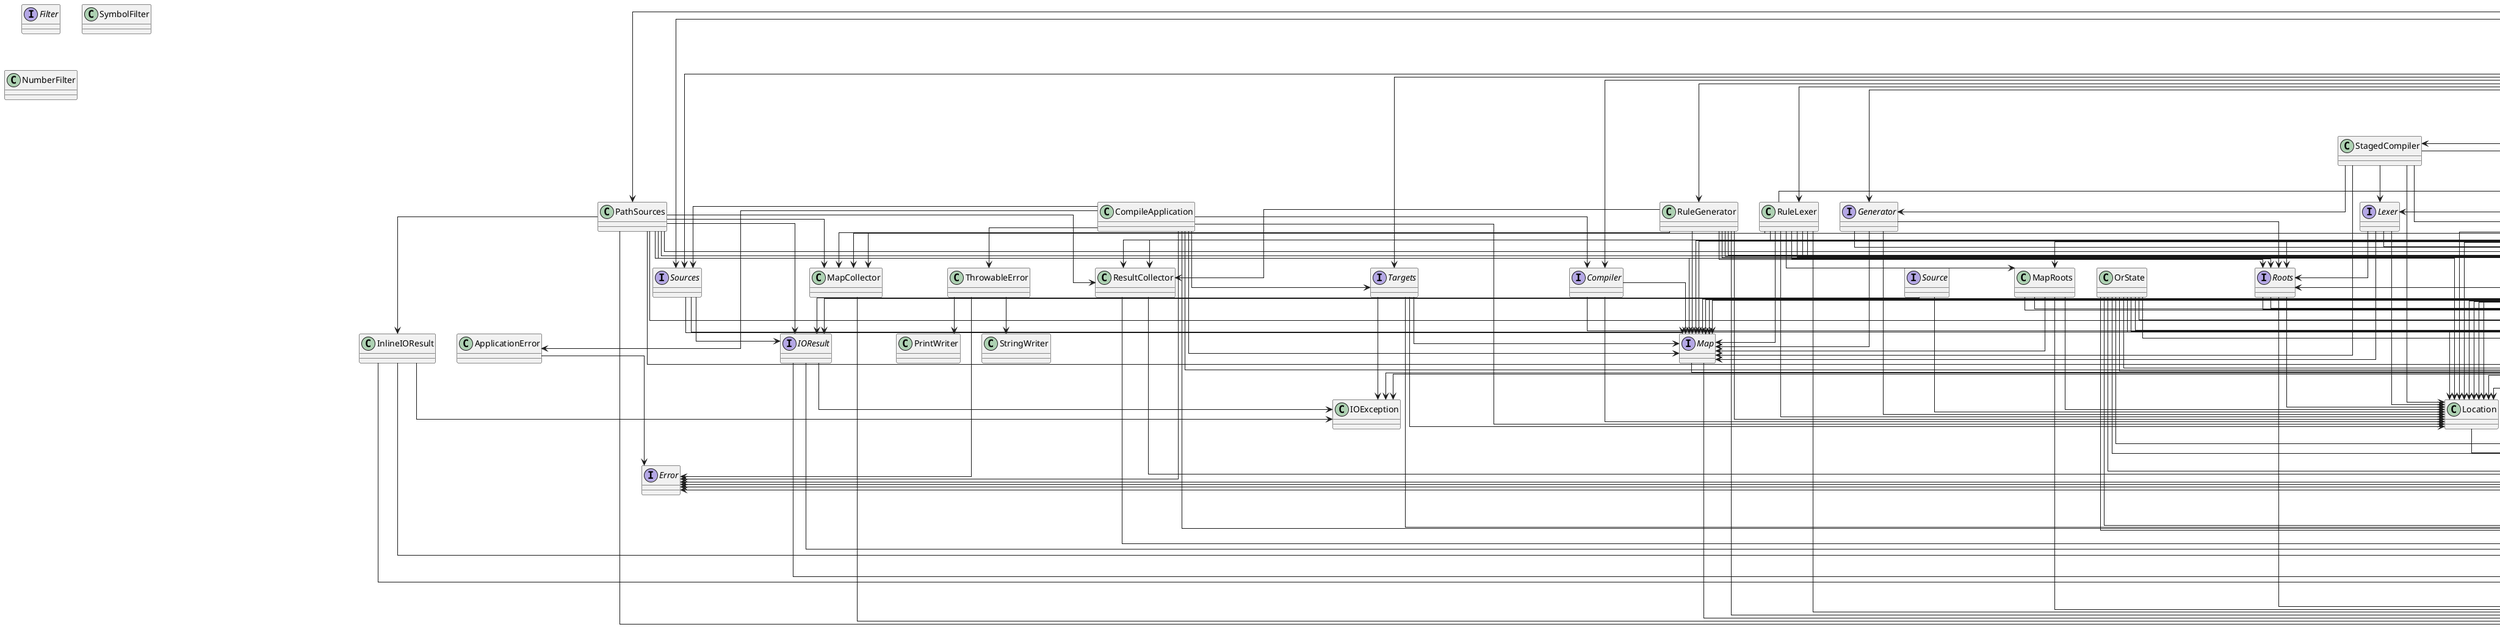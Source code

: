@startuml
skinparam linetype ortho
class JVMMap

interface Filter

class ListCollector

class TypeScriptTargetPlatform

interface Targets

interface TargetPlatform

class Joiner

class FlattenJava

class Tuple2

interface PassResult

class ApplicationError

class StagedCompiler

interface Compiler

class TypescriptRoots

class ImmutableCompileError

interface NodeList

class MapCollector

interface Folder

class SymbolFilter

class RuleGenerator

interface Passer

class InlineCompileResult

class NumberFilter

class RuleLexer

class CompileApplication

interface Collector

class OrState

class InlinePassResult

interface ParseState

interface Rule

interface Error

class PathTargets

class Location

class SingleHead

interface Map

interface Option

class StripRule

class CompileErrors

class Ok

interface Parser

interface Lexer

class DivideRule

interface IOResult

class LocatingRule

class SuffixRule

class TypeScriptPasser

interface Result

interface AfterAll

class PlantUMLLang

class Main

class LastLocator

class MutableDivideState

interface CompileError

interface Locator

class ContextRule

class RangeHead

interface Source

interface Roots

class FlatMapHead

class CommonLang

class JavaLang

class StringRule

class ThrowableError

class None

interface Head

class StatementFolder

interface Generator

class NodeContext

interface CompileResult

class EmptyHead

interface Stage

class PathSources

class ResultCollector

interface DivideState

class PlantUMLTargetPlatform

class MapRoots

class PrefixRule

class EmptyAfterAll

class ExactRule

class PathSource

class StringContext

class TypeRule

class InlineNodeList

class FirstLocator

interface Node

class OrRule

interface Iter

class NodeRule

class Iters

class ApplicationBuilder

class DelimitedFolder

class Some

interface Context

class MergeDiagram

class Maps

interface Sources

interface Application

class ImmutableParseState

class TreeParser

class Err

class AfterPasser

class SafeFiles

class HeadedIter

class MapNode

class FilterRule

class InlineIOResult

CompileError --> Error
InlineCompileResult --> Tuple2
InlineCompileResult --> Result
InlineCompileResult --> CompileError
InlineCompileResult --> Function
InlineCompileResult --> Supplier
Iters --> Option
Iters --> EmptyHead
Iters --> HeadedIter
Iters --> RangeHead
Iters --> SingleHead
Iters --> List
RangeHead --> None
RangeHead --> Option
RangeHead --> Some
MergeDiagram --> Tuple2
MergeDiagram --> ListCollector
MergeDiagram --> Map
MergeDiagram --> Maps
MergeDiagram --> Iters
MergeDiagram --> InlineNodeList
MergeDiagram --> MapNode
MergeDiagram --> Node
MergeDiagram --> NodeList
MergeDiagram --> Location
MergeDiagram --> AfterAll
MergeDiagram --> ArrayList
MergeDiagram --> Collection
MergeDiagram --> Collections
MergeDiagram --> List
Roots --> Tuple2
Roots --> Iter
Roots --> Node
Roots --> Location
Node --> Tuple2
Node --> Iter
Node --> Option
ParseState --> Location
FlatMapHead --> None
FlatMapHead --> Iter
FlatMapHead --> Option
FlatMapHead --> Function
OrState --> None
OrState --> Some
OrState --> Err
OrState --> Ok
OrState --> CompileResult
OrState --> InlineCompileResult
OrState --> CompileError
OrState --> Context
OrState --> ImmutableCompileError
OrState --> ArrayList
OrState --> List
OrState --> Option
DivideRule --> None
DivideRule --> Some
DivideRule --> Tuple2
DivideRule --> Joiner
DivideRule --> ListCollector
DivideRule --> ResultCollector
DivideRule --> Iter
DivideRule --> Iters
DivideRule --> CompileResult
DivideRule --> InlineCompileResult
DivideRule --> CompileErrors
DivideRule --> InlineNodeList
DivideRule --> MapNode
DivideRule --> Node
DivideRule --> NodeList
DivideRule --> DivideState
DivideRule --> MutableDivideState
DivideRule --> Folder
DivideRule --> StatementFolder
DivideRule --> Option
Locator --> Option
ListCollector --> ArrayList
ListCollector --> List
IOResult --> Result
IOResult --> IOException
IOResult --> Function
Stage --> CompileResult
Iter --> Collector
Iter --> Result
Iter --> Option
Iter --> BiFunction
Iter --> Function
Iter --> Predicate
PrefixRule --> CompileResult
PrefixRule --> CompileErrors
PrefixRule --> Node
Head --> Option
NodeContext --> Node
NodeList --> Iter
StripRule --> CompileResult
StripRule --> Node
SingleHead --> None
SingleHead --> Option
SingleHead --> Some
Sources --> IOResult
Sources --> Location
Sources --> Map
Parser --> Roots
Parser --> Stage
EmptyAfterAll --> Node
EmptyAfterAll --> Location
EmptyAfterAll --> Map
Some --> Consumer
Some --> Function
Some --> Predicate
Some --> Supplier
TreeParser --> Tuple2
TreeParser --> MapCollector
TreeParser --> Ok
TreeParser --> InlineCompileResult
TreeParser --> CompileError
TreeParser --> CompileResult
TreeParser --> InlineNodeList
TreeParser --> Node
TreeParser --> NodeList
TreeParser --> Location
TreeParser --> AfterAll
TreeParser --> MapRoots
TreeParser --> Passer
TreeParser --> Roots
TreeParser --> Map
MapRoots --> Tuple2
MapRoots --> Iter
MapRoots --> Node
MapRoots --> Location
MapRoots --> Map
InlineNodeList --> Iter
InlineNodeList --> Iters
InlineNodeList --> ArrayList
InlineNodeList --> List
Rule --> CompileResult
Rule --> Node
JVMMap --> Tuple2
JVMMap --> Iter
JVMMap --> Iters
JVMMap --> ArrayList
RuleGenerator --> Tuple2
RuleGenerator --> MapCollector
RuleGenerator --> ResultCollector
RuleGenerator --> CompileResult
RuleGenerator --> InlineCompileResult
RuleGenerator --> Rule
RuleGenerator --> Location
RuleGenerator --> Roots
RuleGenerator --> Map
Map --> Tuple2
Map --> Iter
Application --> Error
Application --> Option
Generator --> Location
Generator --> Roots
Generator --> Stage
Generator --> Map
Err --> Tuple2
Err --> Function
Err --> Supplier
MapNode --> None
MapNode --> Option
MapNode --> Some
MapNode --> Tuple2
MapNode --> Joiner
MapNode --> Map
MapNode --> Maps
MapNode --> Iter
MapNode --> Iters
MapNode --> BiFunction
MapNode --> Function
Folder --> DivideState
DelimitedFolder --> DivideState
InlineIOResult --> Result
InlineIOResult --> IOException
InlineIOResult --> Function
TargetPlatform --> Rule
TargetPlatform --> AfterAll
TargetPlatform --> Passer
TargetPlatform --> Path
MapCollector --> Tuple2
TypeScriptTargetPlatform --> Rule
TypeScriptTargetPlatform --> TypeScriptPasser
TypeScriptTargetPlatform --> TypescriptRoots
TypeScriptTargetPlatform --> AfterAll
TypeScriptTargetPlatform --> EmptyAfterAll
TypeScriptTargetPlatform --> Passer
TypeScriptTargetPlatform --> Path
TypeScriptTargetPlatform --> Paths
EmptyHead --> None
EmptyHead --> Option
SafeFiles --> None
SafeFiles --> Some
SafeFiles --> Iter
SafeFiles --> Iters
SafeFiles --> Err
SafeFiles --> Ok
SafeFiles --> IOException
SafeFiles --> Files
SafeFiles --> Path
SafeFiles --> Option
SafeFiles --> Collectors
SafeFiles --> Stream
Targets --> Location
Targets --> IOException
Targets --> Map
Targets --> Option
StagedCompiler --> CompileResult
StagedCompiler --> Location
StagedCompiler --> Generator
StagedCompiler --> Lexer
StagedCompiler --> Parser
StagedCompiler --> Map
MutableDivideState --> None
MutableDivideState --> Some
MutableDivideState --> Tuple2
MutableDivideState --> ArrayList
MutableDivideState --> List
MutableDivideState --> Option
MutableDivideState --> Stream
CompileApplication --> Some
CompileApplication --> Error
CompileApplication --> Compiler
CompileApplication --> ApplicationError
CompileApplication --> ThrowableError
CompileApplication --> Location
CompileApplication --> Sources
CompileApplication --> Targets
CompileApplication --> Map
CompileApplication --> Option
ContextRule --> CompileResult
ContextRule --> NodeContext
ContextRule --> Node
ContextRule --> StringContext
ContextRule --> ImmutableCompileError
ContextRule --> List
PlantUMLTargetPlatform --> Rule
PlantUMLTargetPlatform --> AfterPasser
PlantUMLTargetPlatform --> MergeDiagram
PlantUMLTargetPlatform --> PlantUMLLang
PlantUMLTargetPlatform --> AfterAll
PlantUMLTargetPlatform --> Passer
PlantUMLTargetPlatform --> Path
PlantUMLTargetPlatform --> Paths
LocatingRule --> CompileResult
LocatingRule --> CompileErrors
LocatingRule --> Node
LocatingRule --> FirstLocator
LocatingRule --> LastLocator
LocatingRule --> Locator
LocatingRule --> Option
SuffixRule --> CompileResult
SuffixRule --> CompileErrors
SuffixRule --> Node
JavaLang --> ContextRule
JavaLang --> DivideRule
JavaLang --> LocatingRule
JavaLang --> NodeRule
JavaLang --> OrRule
JavaLang --> PrefixRule
JavaLang --> Rule
JavaLang --> StringRule
JavaLang --> StripRule
JavaLang --> SuffixRule
JavaLang --> FilterRule
JavaLang --> TypeRule
JavaLang --> DelimitedFolder
JavaLang --> List
PlantUMLLang --> DivideRule
PlantUMLLang --> ExactRule
PlantUMLLang --> LocatingRule
PlantUMLLang --> OrRule
PlantUMLLang --> PrefixRule
PlantUMLLang --> Rule
PlantUMLLang --> StringRule
PlantUMLLang --> SuffixRule
PlantUMLLang --> TypeRule
PlantUMLLang --> StatementFolder
PlantUMLLang --> List
CompileResult --> Tuple2
CompileResult --> Result
CompileResult --> CompileError
CompileResult --> Function
CompileResult --> Supplier
None --> Consumer
None --> Function
None --> Predicate
None --> Supplier
FlattenJava --> None
FlattenJava --> Some
FlattenJava --> Tuple2
FlattenJava --> ListCollector
FlattenJava --> InlineNodeList
FlattenJava --> Node
FlattenJava --> NodeList
FlattenJava --> InlinePassResult
FlattenJava --> Passer
FlattenJava --> ParseState
StatementFolder --> DivideState
PassResult --> Option
PassResult --> Tuple2
PassResult --> Node
PassResult --> ParseState
PassResult --> Consumer
PassResult --> Function
PassResult --> Predicate
PassResult --> Supplier
FilterRule --> CompileResult
FilterRule --> CompileErrors
FilterRule --> Node
Passer --> Node
Passer --> ParseState
Result --> Tuple2
Result --> Function
Result --> Supplier
ImmutableParseState --> Location
ApplicationBuilder --> Error
ApplicationBuilder --> Compiler
ApplicationBuilder --> StagedCompiler
ApplicationBuilder --> TargetPlatform
ApplicationBuilder --> Sources
ApplicationBuilder --> PathTargets
ApplicationBuilder --> Targets
ApplicationBuilder --> FlattenJava
ApplicationBuilder --> JavaLang
ApplicationBuilder --> AfterAll
ApplicationBuilder --> Passer
ApplicationBuilder --> Generator
ApplicationBuilder --> RuleGenerator
ApplicationBuilder --> Lexer
ApplicationBuilder --> RuleLexer
ApplicationBuilder --> Parser
ApplicationBuilder --> TreeParser
ApplicationBuilder --> Path
ApplicationBuilder --> Option
Maps --> HashMap
ResultCollector --> Ok
ResultCollector --> Result
AfterPasser --> None
AfterPasser --> Option
AfterPasser --> Some
AfterPasser --> Tuple2
AfterPasser --> ListCollector
AfterPasser --> Iter
AfterPasser --> Iters
AfterPasser --> InlineNodeList
AfterPasser --> MapNode
AfterPasser --> Node
AfterPasser --> NodeList
AfterPasser --> InlinePassResult
AfterPasser --> Passer
AfterPasser --> ParseState
Compiler --> CompileResult
Compiler --> Location
Compiler --> Map
TypeScriptPasser --> None
TypeScriptPasser --> Node
TypeScriptPasser --> InlinePassResult
TypeScriptPasser --> PassResult
TypeScriptPasser --> Passer
TypeScriptPasser --> ParseState
OrRule --> CompileResult
OrRule --> Context
OrRule --> NodeContext
OrRule --> StringContext
OrRule --> Node
OrRule --> List
OrRule --> Function
PathSource --> IOResult
PathSource --> Location
PathSource --> SafeFiles
PathSource --> Path
PathSource --> ArrayList
PathSource --> Collections
PathSource --> List
PathTargets --> Option
PathTargets --> Map
PathTargets --> Iters
PathTargets --> Location
PathTargets --> SafeFiles
PathTargets --> IOException
PathTargets --> Files
PathTargets --> Path
CompileErrors --> Err
CompileErrors --> CompileResult
CompileErrors --> InlineCompileResult
CompileErrors --> NodeContext
CompileErrors --> StringContext
CompileErrors --> Node
CompileErrors --> ImmutableCompileError
DivideState --> Tuple2
DivideState --> Option
DivideState --> Stream
HeadedIter --> Collector
HeadedIter --> Iter
HeadedIter --> Ok
HeadedIter --> Result
HeadedIter --> Option
HeadedIter --> BiFunction
HeadedIter --> Function
HeadedIter --> Predicate
Lexer --> Location
Lexer --> Roots
Lexer --> Stage
Lexer --> Map
Option --> Consumer
Option --> Function
Option --> Predicate
Option --> Supplier
TypescriptRoots --> DivideRule
TypescriptRoots --> ExactRule
TypescriptRoots --> LocatingRule
TypescriptRoots --> OrRule
TypescriptRoots --> PrefixRule
TypescriptRoots --> Rule
TypescriptRoots --> StringRule
TypescriptRoots --> SuffixRule
TypescriptRoots --> TypeRule
TypescriptRoots --> List
StringRule --> Ok
StringRule --> CompileResult
StringRule --> InlineCompileResult
StringRule --> CompileErrors
StringRule --> MapNode
StringRule --> Node
InlinePassResult --> Option
InlinePassResult --> Tuple2
InlinePassResult --> Node
InlinePassResult --> ParseState
InlinePassResult --> Consumer
InlinePassResult --> Function
InlinePassResult --> Predicate
InlinePassResult --> Supplier
Source --> IOResult
Source --> Location
PathSources --> Tuple2
PathSources --> MapCollector
PathSources --> ResultCollector
PathSources --> Iter
PathSources --> IOResult
PathSources --> InlineIOResult
PathSources --> Location
PathSources --> SafeFiles
PathSources --> Files
PathSources --> Path
PathSources --> Map
ThrowableError --> Error
ThrowableError --> PrintWriter
ThrowableError --> StringWriter
ExactRule --> Ok
ExactRule --> CompileResult
ExactRule --> InlineCompileResult
ExactRule --> CompileErrors
ExactRule --> MapNode
ExactRule --> Node
ApplicationError --> Error
FirstLocator --> None
FirstLocator --> Option
FirstLocator --> Some
AfterAll --> Node
AfterAll --> Location
AfterAll --> Map
Joiner --> None
Joiner --> Option
Joiner --> Some
LastLocator --> None
LastLocator --> Option
LastLocator --> Some
ImmutableCompileError --> CompileError
ImmutableCompileError --> Context
ImmutableCompileError --> ArrayList
ImmutableCompileError --> Comparator
ImmutableCompileError --> List
ImmutableCompileError --> Collectors
CommonLang --> ExactRule
CommonLang --> Rule
CommonLang --> StripRule
CommonLang --> TypeRule
NodeRule --> Ok
NodeRule --> CompileResult
NodeRule --> InlineCompileResult
NodeRule --> CompileErrors
NodeRule --> MapNode
NodeRule --> Node
Ok --> Tuple2
Ok --> Function
Ok --> Supplier
Main --> Iters
Main --> ApplicationBuilder
Main --> Error
Main --> PlantUMLTargetPlatform
Main --> TypeScriptTargetPlatform
Main --> PathSources
Main --> Sources
Main --> Paths
RuleLexer --> Tuple2
RuleLexer --> MapCollector
RuleLexer --> ResultCollector
RuleLexer --> CompileResult
RuleLexer --> InlineCompileResult
RuleLexer --> Node
RuleLexer --> Rule
RuleLexer --> Location
RuleLexer --> MapRoots
RuleLexer --> Roots
RuleLexer --> Map
Location --> List
TypeRule --> CompileResult
TypeRule --> InlineCompileResult
TypeRule --> Context
TypeRule --> NodeContext
TypeRule --> StringContext
TypeRule --> CompileError
TypeRule --> CompileErrors
TypeRule --> Node
TypeRule --> ImmutableCompileError
TypeRule --> List
@enduml

